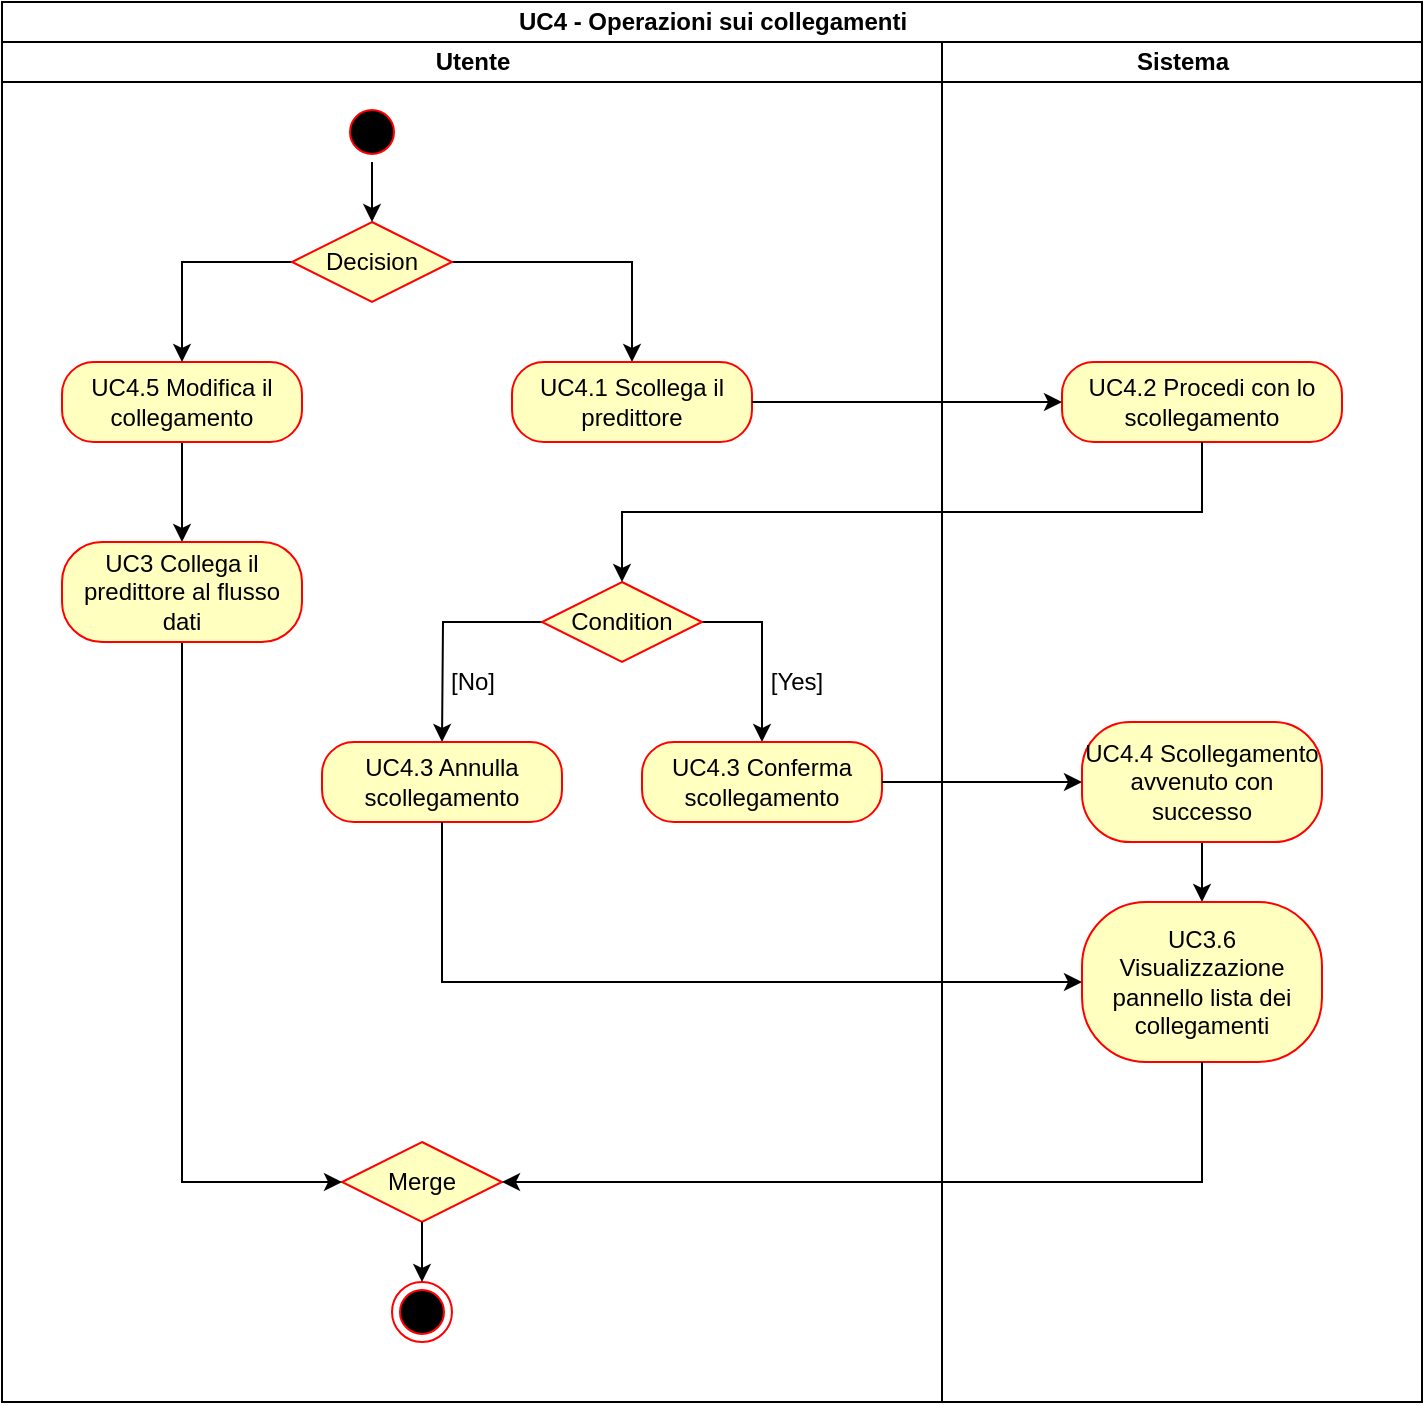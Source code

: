 <mxfile version="13.1.11" type="device"><diagram name="Page-1" id="0783ab3e-0a74-02c8-0abd-f7b4e66b4bec"><mxGraphModel dx="1422" dy="763" grid="1" gridSize="10" guides="1" tooltips="1" connect="1" arrows="1" fold="1" page="1" pageScale="1" pageWidth="850" pageHeight="1100" background="#ffffff" math="0" shadow="0"><root><mxCell id="0"/><mxCell id="1" parent="0"/><mxCell id="SB3XlCeH_5vNEiVYcazy-24" value="UC4 - Operazioni sui collegamenti" style="swimlane;html=1;childLayout=stackLayout;resizeParent=1;resizeParentMax=0;startSize=20;" parent="1" vertex="1"><mxGeometry x="110" y="40" width="710" height="700" as="geometry"/></mxCell><mxCell id="SB3XlCeH_5vNEiVYcazy-25" value="Utente" style="swimlane;html=1;startSize=20;" parent="SB3XlCeH_5vNEiVYcazy-24" vertex="1"><mxGeometry y="20" width="470" height="680" as="geometry"/></mxCell><mxCell id="SB3XlCeH_5vNEiVYcazy-26" style="edgeStyle=orthogonalEdgeStyle;rounded=0;orthogonalLoop=1;jettySize=auto;html=1;exitX=0.5;exitY=1;exitDx=0;exitDy=0;strokeColor=#000000;" parent="SB3XlCeH_5vNEiVYcazy-25" source="SB3XlCeH_5vNEiVYcazy-27" target="SB3XlCeH_5vNEiVYcazy-42" edge="1"><mxGeometry relative="1" as="geometry"/></mxCell><mxCell id="SB3XlCeH_5vNEiVYcazy-27" value="UC4.5 Modifica il collegamento" style="rounded=1;whiteSpace=wrap;html=1;arcSize=40;fontColor=#000000;fillColor=#ffffc0;strokeColor=#ff0000;" parent="SB3XlCeH_5vNEiVYcazy-25" vertex="1"><mxGeometry x="30" y="160" width="120" height="40" as="geometry"/></mxCell><mxCell id="SB3XlCeH_5vNEiVYcazy-28" style="edgeStyle=orthogonalEdgeStyle;rounded=0;orthogonalLoop=1;jettySize=auto;html=1;exitX=1;exitY=0.5;exitDx=0;exitDy=0;strokeColor=#000000;" parent="SB3XlCeH_5vNEiVYcazy-25" source="SB3XlCeH_5vNEiVYcazy-38" target="SB3XlCeH_5vNEiVYcazy-40" edge="1"><mxGeometry relative="1" as="geometry"/></mxCell><mxCell id="SB3XlCeH_5vNEiVYcazy-29" style="edgeStyle=orthogonalEdgeStyle;rounded=0;orthogonalLoop=1;jettySize=auto;html=1;exitX=0;exitY=0.5;exitDx=0;exitDy=0;strokeColor=#000000;" parent="SB3XlCeH_5vNEiVYcazy-25" source="SB3XlCeH_5vNEiVYcazy-38" edge="1"><mxGeometry relative="1" as="geometry"><mxPoint x="220" y="350" as="targetPoint"/></mxGeometry></mxCell><mxCell id="SB3XlCeH_5vNEiVYcazy-30" style="edgeStyle=orthogonalEdgeStyle;rounded=0;orthogonalLoop=1;jettySize=auto;html=1;exitX=0;exitY=0.5;exitDx=0;exitDy=0;strokeColor=#000000;" parent="SB3XlCeH_5vNEiVYcazy-25" source="SB3XlCeH_5vNEiVYcazy-32" target="SB3XlCeH_5vNEiVYcazy-27" edge="1"><mxGeometry relative="1" as="geometry"/></mxCell><mxCell id="SB3XlCeH_5vNEiVYcazy-31" style="edgeStyle=orthogonalEdgeStyle;rounded=0;orthogonalLoop=1;jettySize=auto;html=1;exitX=1;exitY=0.5;exitDx=0;exitDy=0;entryX=0.5;entryY=0;entryDx=0;entryDy=0;strokeColor=#000000;" parent="SB3XlCeH_5vNEiVYcazy-25" source="SB3XlCeH_5vNEiVYcazy-32" target="SB3XlCeH_5vNEiVYcazy-39" edge="1"><mxGeometry relative="1" as="geometry"/></mxCell><mxCell id="SB3XlCeH_5vNEiVYcazy-32" value="Decision" style="rhombus;whiteSpace=wrap;html=1;fillColor=#ffffc0;strokeColor=#ff0000;" parent="SB3XlCeH_5vNEiVYcazy-25" vertex="1"><mxGeometry x="145" y="90" width="80" height="40" as="geometry"/></mxCell><mxCell id="SB3XlCeH_5vNEiVYcazy-33" style="edgeStyle=orthogonalEdgeStyle;rounded=0;orthogonalLoop=1;jettySize=auto;html=1;exitX=0.5;exitY=1;exitDx=0;exitDy=0;entryX=0.5;entryY=0;entryDx=0;entryDy=0;strokeColor=#000000;" parent="SB3XlCeH_5vNEiVYcazy-25" source="SB3XlCeH_5vNEiVYcazy-34" target="SB3XlCeH_5vNEiVYcazy-32" edge="1"><mxGeometry relative="1" as="geometry"/></mxCell><mxCell id="SB3XlCeH_5vNEiVYcazy-34" value="" style="ellipse;html=1;shape=startState;fillColor=#000000;strokeColor=#ff0000;" parent="SB3XlCeH_5vNEiVYcazy-25" vertex="1"><mxGeometry x="170" y="30" width="30" height="30" as="geometry"/></mxCell><mxCell id="SB3XlCeH_5vNEiVYcazy-59" value="&lt;div&gt;Merge&lt;/div&gt;" style="rhombus;whiteSpace=wrap;html=1;fillColor=#ffffc0;strokeColor=#ff0000;" parent="SB3XlCeH_5vNEiVYcazy-25" vertex="1"><mxGeometry x="170" y="550" width="80" height="40" as="geometry"/></mxCell><mxCell id="SB3XlCeH_5vNEiVYcazy-36" value="UC4.3 Annulla scollegamento" style="rounded=1;whiteSpace=wrap;html=1;arcSize=40;fontColor=#000000;fillColor=#ffffc0;strokeColor=#ff0000;" parent="SB3XlCeH_5vNEiVYcazy-25" vertex="1"><mxGeometry x="160" y="350" width="120" height="40" as="geometry"/></mxCell><mxCell id="SB3XlCeH_5vNEiVYcazy-37" value="[No]" style="text;html=1;align=center;verticalAlign=middle;resizable=0;points=[];autosize=1;" parent="SB3XlCeH_5vNEiVYcazy-25" vertex="1"><mxGeometry x="215" y="310" width="40" height="20" as="geometry"/></mxCell><mxCell id="SB3XlCeH_5vNEiVYcazy-38" value="Condition" style="rhombus;whiteSpace=wrap;html=1;fillColor=#ffffc0;strokeColor=#ff0000;" parent="SB3XlCeH_5vNEiVYcazy-25" vertex="1"><mxGeometry x="270" y="270" width="80" height="40" as="geometry"/></mxCell><mxCell id="SB3XlCeH_5vNEiVYcazy-39" value="UC4.1 Scollega il predittore" style="rounded=1;whiteSpace=wrap;html=1;arcSize=40;fontColor=#000000;fillColor=#ffffc0;strokeColor=#ff0000;" parent="SB3XlCeH_5vNEiVYcazy-25" vertex="1"><mxGeometry x="255" y="160" width="120" height="40" as="geometry"/></mxCell><mxCell id="SB3XlCeH_5vNEiVYcazy-40" value="UC4.3 Conferma scollegamento" style="rounded=1;whiteSpace=wrap;html=1;arcSize=40;fontColor=#000000;fillColor=#ffffc0;strokeColor=#ff0000;" parent="SB3XlCeH_5vNEiVYcazy-25" vertex="1"><mxGeometry x="320" y="350" width="120" height="40" as="geometry"/></mxCell><mxCell id="SB3XlCeH_5vNEiVYcazy-66" style="edgeStyle=orthogonalEdgeStyle;rounded=0;orthogonalLoop=1;jettySize=auto;html=1;exitX=0.5;exitY=1;exitDx=0;exitDy=0;entryX=0;entryY=0.5;entryDx=0;entryDy=0;" parent="SB3XlCeH_5vNEiVYcazy-25" source="SB3XlCeH_5vNEiVYcazy-42" target="SB3XlCeH_5vNEiVYcazy-59" edge="1"><mxGeometry relative="1" as="geometry"/></mxCell><mxCell id="SB3XlCeH_5vNEiVYcazy-42" value="UC3 Collega il predittore al flusso dati" style="rounded=1;whiteSpace=wrap;html=1;arcSize=40;fontColor=#000000;fillColor=#ffffc0;strokeColor=#ff0000;" parent="SB3XlCeH_5vNEiVYcazy-25" vertex="1"><mxGeometry x="30" y="250" width="120" height="50" as="geometry"/></mxCell><mxCell id="SB3XlCeH_5vNEiVYcazy-43" value="[Yes]" style="text;html=1;align=center;verticalAlign=middle;resizable=0;points=[];autosize=1;" parent="SB3XlCeH_5vNEiVYcazy-25" vertex="1"><mxGeometry x="377" y="310" width="40" height="20" as="geometry"/></mxCell><mxCell id="SB3XlCeH_5vNEiVYcazy-68" value="" style="ellipse;html=1;shape=endState;fillColor=#000000;strokeColor=#ff0000;" parent="SB3XlCeH_5vNEiVYcazy-25" vertex="1"><mxGeometry x="195" y="620" width="30" height="30" as="geometry"/></mxCell><mxCell id="SB3XlCeH_5vNEiVYcazy-44" value="Sistema" style="swimlane;html=1;startSize=20;" parent="SB3XlCeH_5vNEiVYcazy-24" vertex="1"><mxGeometry x="470" y="20" width="240" height="680" as="geometry"/></mxCell><mxCell id="EN7I0xg3myu96CTgPPga-1" style="edgeStyle=orthogonalEdgeStyle;rounded=0;orthogonalLoop=1;jettySize=auto;html=1;" edge="1" parent="SB3XlCeH_5vNEiVYcazy-44" source="SB3XlCeH_5vNEiVYcazy-46" target="SB3XlCeH_5vNEiVYcazy-49"><mxGeometry relative="1" as="geometry"/></mxCell><mxCell id="SB3XlCeH_5vNEiVYcazy-46" value="UC4.4 Scollegamento avvenuto con successo" style="rounded=1;whiteSpace=wrap;html=1;arcSize=40;fontColor=#000000;fillColor=#ffffc0;strokeColor=#ff0000;" parent="SB3XlCeH_5vNEiVYcazy-44" vertex="1"><mxGeometry x="70" y="340" width="120" height="60" as="geometry"/></mxCell><mxCell id="SB3XlCeH_5vNEiVYcazy-47" value="UC4.2 Procedi con lo scollegamento" style="rounded=1;whiteSpace=wrap;html=1;arcSize=40;fontColor=#000000;fillColor=#ffffc0;strokeColor=#ff0000;" parent="SB3XlCeH_5vNEiVYcazy-44" vertex="1"><mxGeometry x="60" y="160" width="140" height="40" as="geometry"/></mxCell><mxCell id="SB3XlCeH_5vNEiVYcazy-49" value="UC3.6 Visualizzazione pannello lista dei collegamenti" style="rounded=1;whiteSpace=wrap;html=1;arcSize=40;fontColor=#000000;fillColor=#ffffc0;strokeColor=#ff0000;" parent="SB3XlCeH_5vNEiVYcazy-44" vertex="1"><mxGeometry x="70" y="430" width="120" height="80" as="geometry"/></mxCell><mxCell id="SB3XlCeH_5vNEiVYcazy-51" style="edgeStyle=orthogonalEdgeStyle;rounded=0;orthogonalLoop=1;jettySize=auto;html=1;strokeColor=#000000;" parent="SB3XlCeH_5vNEiVYcazy-24" source="SB3XlCeH_5vNEiVYcazy-39" target="SB3XlCeH_5vNEiVYcazy-47" edge="1"><mxGeometry relative="1" as="geometry"/></mxCell><mxCell id="SB3XlCeH_5vNEiVYcazy-52" style="edgeStyle=orthogonalEdgeStyle;rounded=0;orthogonalLoop=1;jettySize=auto;html=1;exitX=0.5;exitY=1;exitDx=0;exitDy=0;entryX=0.5;entryY=0;entryDx=0;entryDy=0;strokeColor=#000000;" parent="SB3XlCeH_5vNEiVYcazy-24" source="SB3XlCeH_5vNEiVYcazy-47" target="SB3XlCeH_5vNEiVYcazy-38" edge="1"><mxGeometry relative="1" as="geometry"/></mxCell><mxCell id="SB3XlCeH_5vNEiVYcazy-53" style="edgeStyle=orthogonalEdgeStyle;rounded=0;orthogonalLoop=1;jettySize=auto;html=1;exitX=1;exitY=0.5;exitDx=0;exitDy=0;entryX=0;entryY=0.5;entryDx=0;entryDy=0;strokeColor=#000000;" parent="SB3XlCeH_5vNEiVYcazy-24" source="SB3XlCeH_5vNEiVYcazy-40" target="SB3XlCeH_5vNEiVYcazy-46" edge="1"><mxGeometry relative="1" as="geometry"/></mxCell><mxCell id="SB3XlCeH_5vNEiVYcazy-54" style="edgeStyle=orthogonalEdgeStyle;rounded=0;orthogonalLoop=1;jettySize=auto;html=1;exitX=0.5;exitY=1;exitDx=0;exitDy=0;entryX=0;entryY=0.5;entryDx=0;entryDy=0;strokeColor=#000000;" parent="SB3XlCeH_5vNEiVYcazy-24" source="SB3XlCeH_5vNEiVYcazy-36" target="SB3XlCeH_5vNEiVYcazy-49" edge="1"><mxGeometry relative="1" as="geometry"/></mxCell><mxCell id="EN7I0xg3myu96CTgPPga-2" style="edgeStyle=orthogonalEdgeStyle;rounded=0;orthogonalLoop=1;jettySize=auto;html=1;entryX=1;entryY=0.5;entryDx=0;entryDy=0;" edge="1" parent="SB3XlCeH_5vNEiVYcazy-24" source="SB3XlCeH_5vNEiVYcazy-49" target="SB3XlCeH_5vNEiVYcazy-59"><mxGeometry relative="1" as="geometry"><Array as="points"><mxPoint x="600" y="590"/></Array></mxGeometry></mxCell><mxCell id="SB3XlCeH_5vNEiVYcazy-67" style="edgeStyle=orthogonalEdgeStyle;rounded=0;orthogonalLoop=1;jettySize=auto;html=1;exitX=0.5;exitY=1;exitDx=0;exitDy=0;" parent="1" source="SB3XlCeH_5vNEiVYcazy-59" edge="1"><mxGeometry relative="1" as="geometry"><mxPoint x="320" y="680" as="targetPoint"/></mxGeometry></mxCell></root></mxGraphModel></diagram></mxfile>
